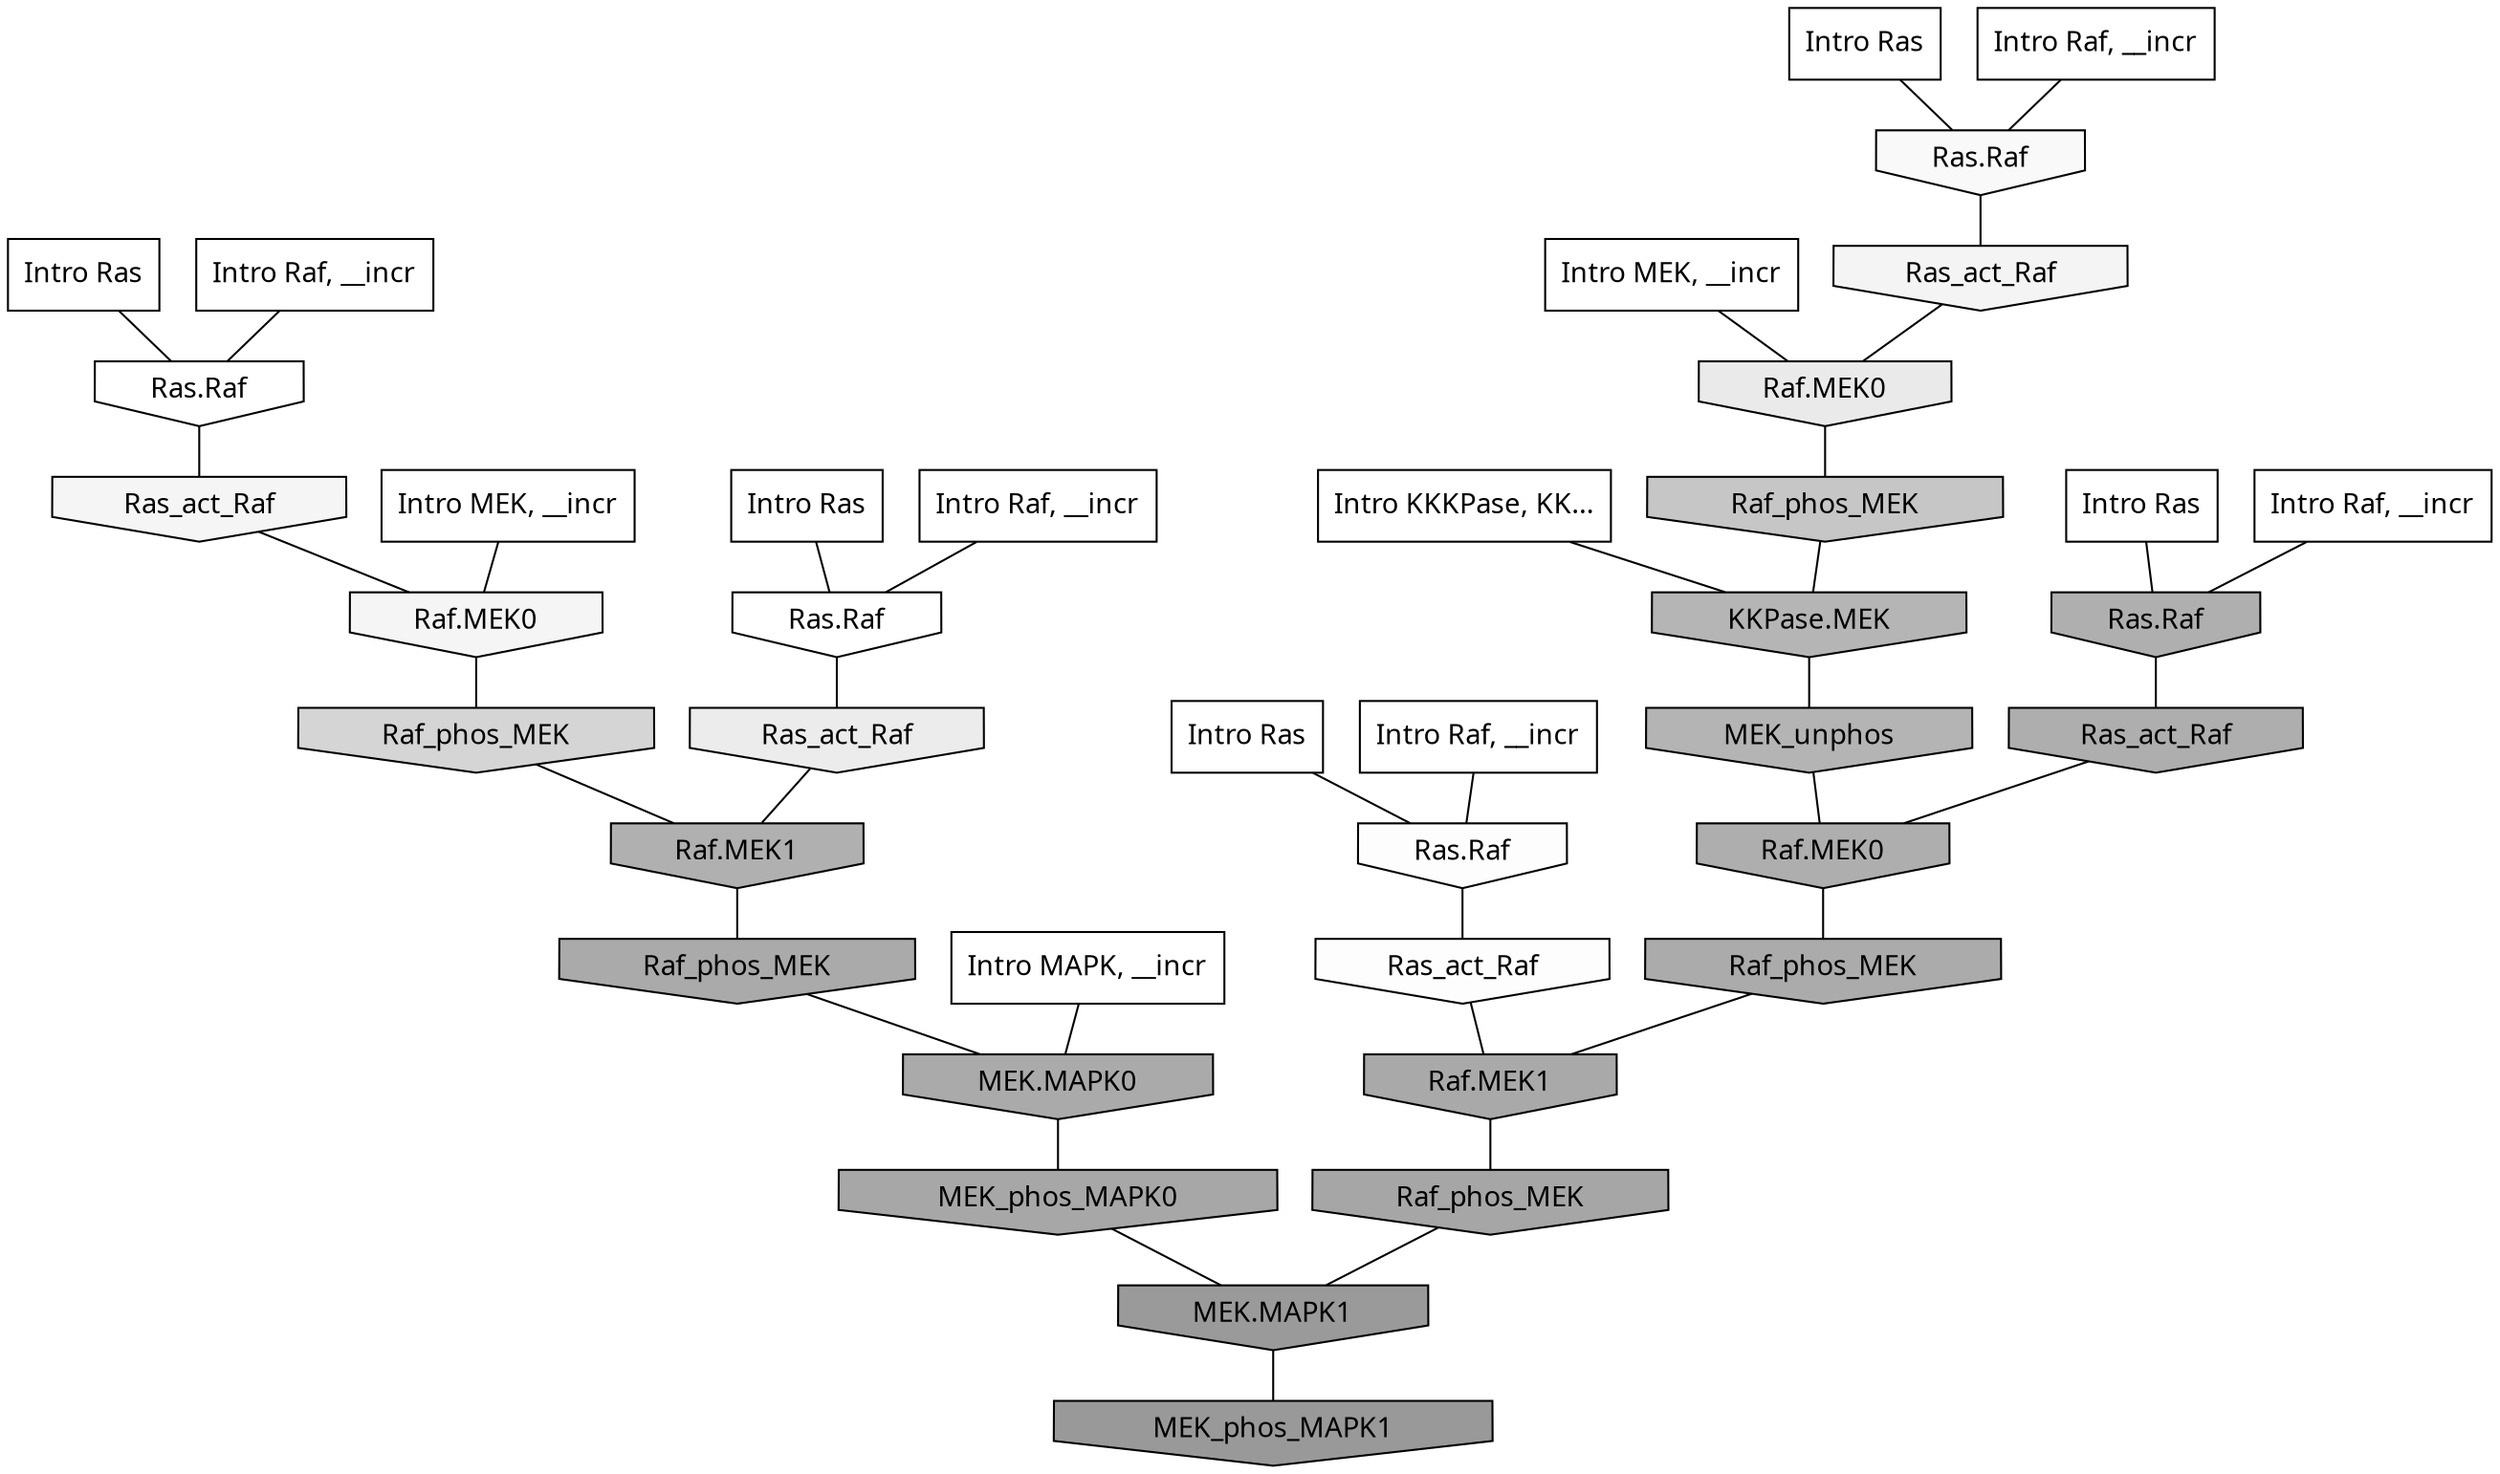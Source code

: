 digraph G{
  rankdir="TB";
  ranksep=0.30;
  node [fontname="CMU Serif"];
  edge [fontname="CMU Serif"];
  
  10 [label="Intro Ras", shape=rectangle, style=filled, fillcolor="0.000 0.000 1.000"]
  
  40 [label="Intro Ras", shape=rectangle, style=filled, fillcolor="0.000 0.000 1.000"]
  
  58 [label="Intro Ras", shape=rectangle, style=filled, fillcolor="0.000 0.000 1.000"]
  
  68 [label="Intro Ras", shape=rectangle, style=filled, fillcolor="0.000 0.000 1.000"]
  
  71 [label="Intro Ras", shape=rectangle, style=filled, fillcolor="0.000 0.000 1.000"]
  
  415 [label="Intro Raf, __incr", shape=rectangle, style=filled, fillcolor="0.000 0.000 1.000"]
  
  516 [label="Intro Raf, __incr", shape=rectangle, style=filled, fillcolor="0.000 0.000 1.000"]
  
  837 [label="Intro Raf, __incr", shape=rectangle, style=filled, fillcolor="0.000 0.000 1.000"]
  
  942 [label="Intro Raf, __incr", shape=rectangle, style=filled, fillcolor="0.000 0.000 1.000"]
  
  1075 [label="Intro Raf, __incr", shape=rectangle, style=filled, fillcolor="0.000 0.000 1.000"]
  
  1486 [label="Intro MEK, __incr", shape=rectangle, style=filled, fillcolor="0.000 0.000 1.000"]
  
  1651 [label="Intro MEK, __incr", shape=rectangle, style=filled, fillcolor="0.000 0.000 1.000"]
  
  2950 [label="Intro MAPK, __incr", shape=rectangle, style=filled, fillcolor="0.000 0.000 1.000"]
  
  3112 [label="Intro KKKPase, KK...", shape=rectangle, style=filled, fillcolor="0.000 0.000 1.000"]
  
  3236 [label="Ras.Raf", shape=invhouse, style=filled, fillcolor="0.000 0.000 1.000"]
  
  3280 [label="Ras.Raf", shape=invhouse, style=filled, fillcolor="0.000 0.000 1.000"]
  
  3353 [label="Ras.Raf", shape=invhouse, style=filled, fillcolor="0.000 0.000 0.992"]
  
  3356 [label="Ras_act_Raf", shape=invhouse, style=filled, fillcolor="0.000 0.000 0.991"]
  
  3478 [label="Ras.Raf", shape=invhouse, style=filled, fillcolor="0.000 0.000 0.973"]
  
  3581 [label="Ras_act_Raf", shape=invhouse, style=filled, fillcolor="0.000 0.000 0.958"]
  
  3584 [label="Raf.MEK0", shape=invhouse, style=filled, fillcolor="0.000 0.000 0.958"]
  
  3601 [label="Ras_act_Raf", shape=invhouse, style=filled, fillcolor="0.000 0.000 0.956"]
  
  3990 [label="Ras_act_Raf", shape=invhouse, style=filled, fillcolor="0.000 0.000 0.925"]
  
  4118 [label="Raf.MEK0", shape=invhouse, style=filled, fillcolor="0.000 0.000 0.915"]
  
  5359 [label="Raf_phos_MEK", shape=invhouse, style=filled, fillcolor="0.000 0.000 0.835"]
  
  6470 [label="Raf_phos_MEK", shape=invhouse, style=filled, fillcolor="0.000 0.000 0.776"]
  
  8419 [label="KKPase.MEK", shape=invhouse, style=filled, fillcolor="0.000 0.000 0.710"]
  
  8615 [label="MEK_unphos", shape=invhouse, style=filled, fillcolor="0.000 0.000 0.704"]
  
  9123 [label="Raf.MEK1", shape=invhouse, style=filled, fillcolor="0.000 0.000 0.689"]
  
  9327 [label="Ras.Raf", shape=invhouse, style=filled, fillcolor="0.000 0.000 0.684"]
  
  9382 [label="Ras_act_Raf", shape=invhouse, style=filled, fillcolor="0.000 0.000 0.682"]
  
  9387 [label="Raf.MEK0", shape=invhouse, style=filled, fillcolor="0.000 0.000 0.682"]
  
  9918 [label="Raf_phos_MEK", shape=invhouse, style=filled, fillcolor="0.000 0.000 0.671"]
  
  10082 [label="Raf_phos_MEK", shape=invhouse, style=filled, fillcolor="0.000 0.000 0.667"]
  
  10084 [label="MEK.MAPK0", shape=invhouse, style=filled, fillcolor="0.000 0.000 0.667"]
  
  10243 [label="Raf.MEK1", shape=invhouse, style=filled, fillcolor="0.000 0.000 0.663"]
  
  10727 [label="MEK_phos_MAPK0", shape=invhouse, style=filled, fillcolor="0.000 0.000 0.653"]
  
  10816 [label="Raf_phos_MEK", shape=invhouse, style=filled, fillcolor="0.000 0.000 0.651"]
  
  13576 [label="MEK.MAPK1", shape=invhouse, style=filled, fillcolor="0.000 0.000 0.602"]
  
  13710 [label="MEK_phos_MAPK1", shape=invhouse, style=filled, fillcolor="0.000 0.000 0.600"]
  
  
  13576 -> 13710 [dir=none, color="0.000 0.000 0.000"] 
  10816 -> 13576 [dir=none, color="0.000 0.000 0.000"] 
  10727 -> 13576 [dir=none, color="0.000 0.000 0.000"] 
  10243 -> 10816 [dir=none, color="0.000 0.000 0.000"] 
  10084 -> 10727 [dir=none, color="0.000 0.000 0.000"] 
  10082 -> 10084 [dir=none, color="0.000 0.000 0.000"] 
  9918 -> 10243 [dir=none, color="0.000 0.000 0.000"] 
  9387 -> 9918 [dir=none, color="0.000 0.000 0.000"] 
  9382 -> 9387 [dir=none, color="0.000 0.000 0.000"] 
  9327 -> 9382 [dir=none, color="0.000 0.000 0.000"] 
  9123 -> 10082 [dir=none, color="0.000 0.000 0.000"] 
  8615 -> 9387 [dir=none, color="0.000 0.000 0.000"] 
  8419 -> 8615 [dir=none, color="0.000 0.000 0.000"] 
  6470 -> 8419 [dir=none, color="0.000 0.000 0.000"] 
  5359 -> 9123 [dir=none, color="0.000 0.000 0.000"] 
  4118 -> 6470 [dir=none, color="0.000 0.000 0.000"] 
  3990 -> 9123 [dir=none, color="0.000 0.000 0.000"] 
  3601 -> 4118 [dir=none, color="0.000 0.000 0.000"] 
  3584 -> 5359 [dir=none, color="0.000 0.000 0.000"] 
  3581 -> 3584 [dir=none, color="0.000 0.000 0.000"] 
  3478 -> 3601 [dir=none, color="0.000 0.000 0.000"] 
  3356 -> 10243 [dir=none, color="0.000 0.000 0.000"] 
  3353 -> 3356 [dir=none, color="0.000 0.000 0.000"] 
  3280 -> 3990 [dir=none, color="0.000 0.000 0.000"] 
  3236 -> 3581 [dir=none, color="0.000 0.000 0.000"] 
  3112 -> 8419 [dir=none, color="0.000 0.000 0.000"] 
  2950 -> 10084 [dir=none, color="0.000 0.000 0.000"] 
  1651 -> 4118 [dir=none, color="0.000 0.000 0.000"] 
  1486 -> 3584 [dir=none, color="0.000 0.000 0.000"] 
  1075 -> 3478 [dir=none, color="0.000 0.000 0.000"] 
  942 -> 3353 [dir=none, color="0.000 0.000 0.000"] 
  837 -> 3236 [dir=none, color="0.000 0.000 0.000"] 
  516 -> 9327 [dir=none, color="0.000 0.000 0.000"] 
  415 -> 3280 [dir=none, color="0.000 0.000 0.000"] 
  71 -> 9327 [dir=none, color="0.000 0.000 0.000"] 
  68 -> 3478 [dir=none, color="0.000 0.000 0.000"] 
  58 -> 3353 [dir=none, color="0.000 0.000 0.000"] 
  40 -> 3280 [dir=none, color="0.000 0.000 0.000"] 
  10 -> 3236 [dir=none, color="0.000 0.000 0.000"] 
  
  }

